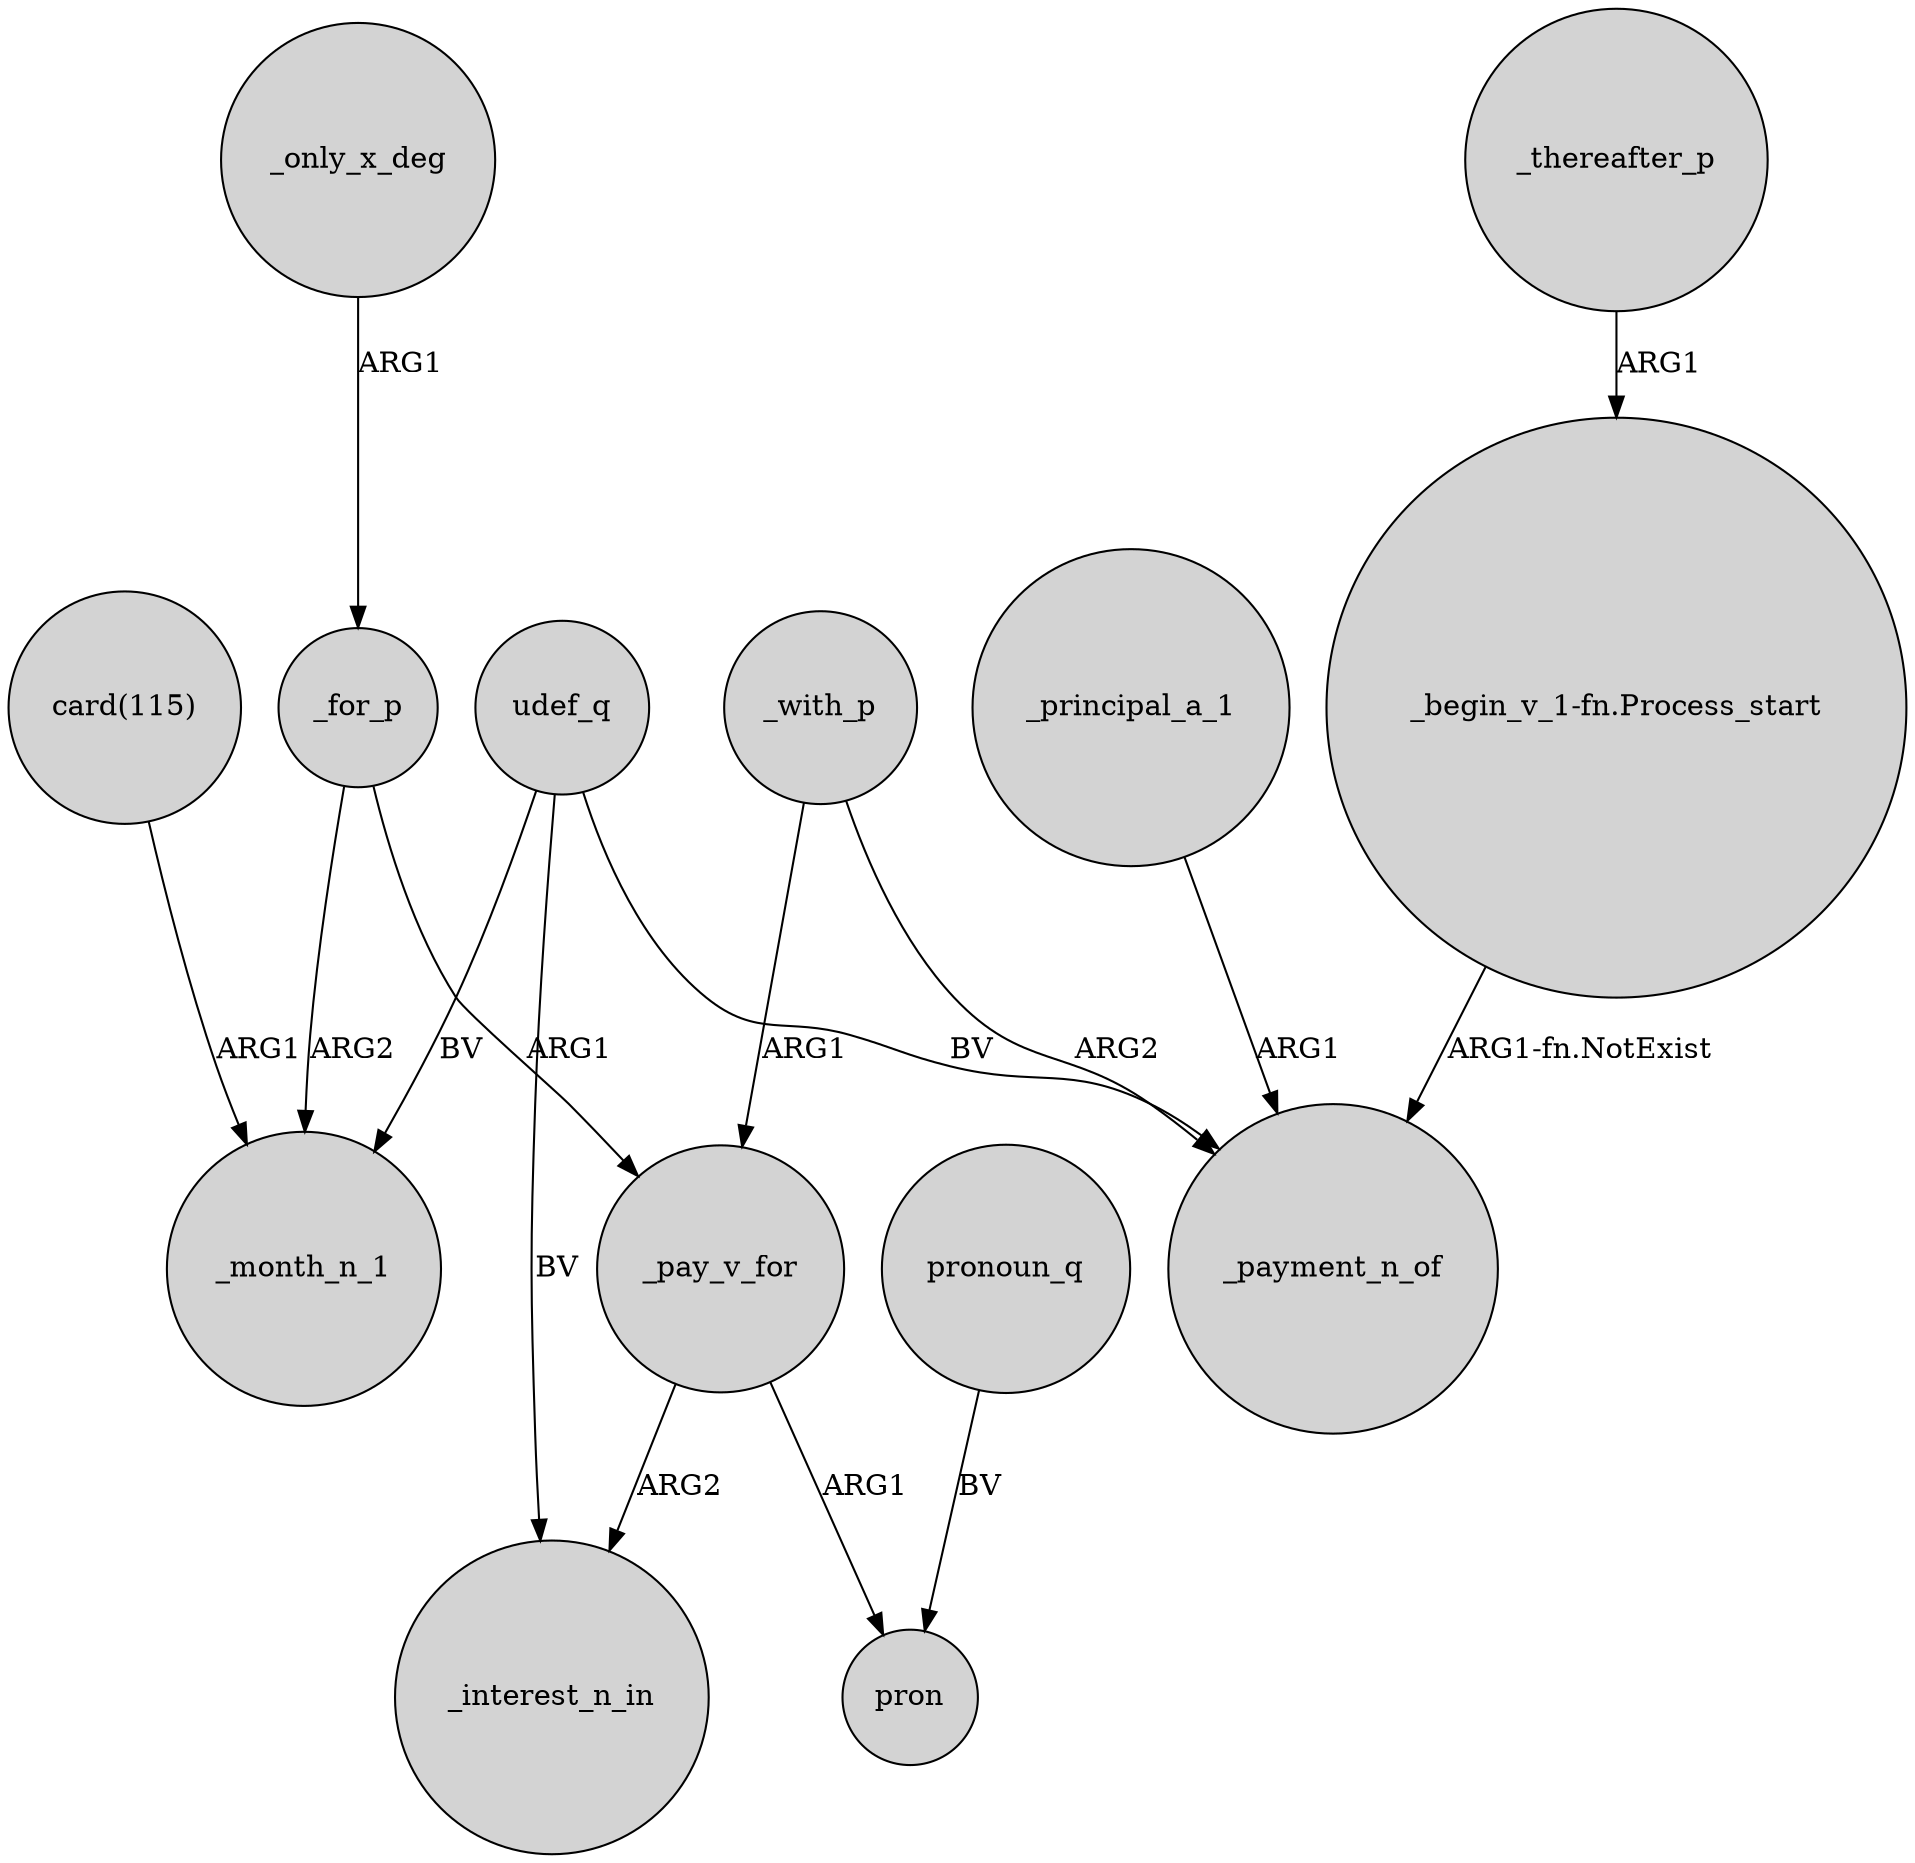 digraph {
	node [shape=circle style=filled]
	_for_p -> _month_n_1 [label=ARG2]
	_with_p -> _pay_v_for [label=ARG1]
	_pay_v_for -> pron [label=ARG1]
	udef_q -> _interest_n_in [label=BV]
	_only_x_deg -> _for_p [label=ARG1]
	_pay_v_for -> _interest_n_in [label=ARG2]
	_principal_a_1 -> _payment_n_of [label=ARG1]
	udef_q -> _month_n_1 [label=BV]
	"_begin_v_1-fn.Process_start" -> _payment_n_of [label="ARG1-fn.NotExist"]
	_for_p -> _pay_v_for [label=ARG1]
	"card(115)" -> _month_n_1 [label=ARG1]
	_thereafter_p -> "_begin_v_1-fn.Process_start" [label=ARG1]
	udef_q -> _payment_n_of [label=BV]
	_with_p -> _payment_n_of [label=ARG2]
	pronoun_q -> pron [label=BV]
}
